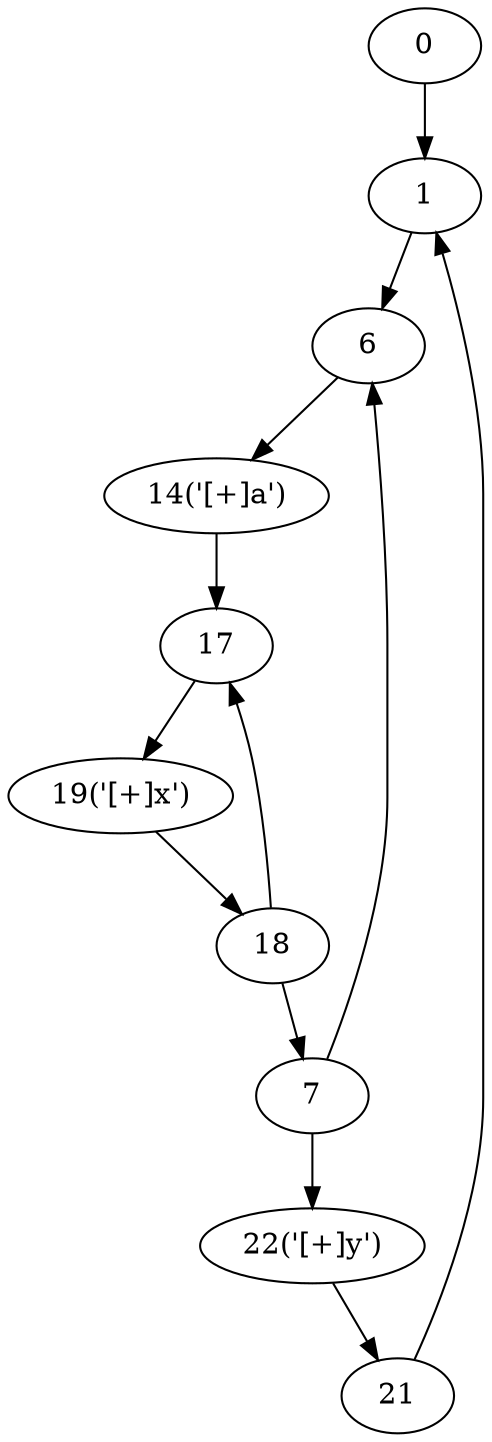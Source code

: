 digraph g {
	0 ;
	1 ;
	1 ;
	6 ;
	7 ;
	14 [label="14('[+]a')"];
	17 ;
	18 ;
	19 [label="19('[+]x')"];
	21 ;
	22 [label="22('[+]y')"];
	0->1;
	21->1;
	1->6;
	7->6;
	18->7;
	6->14;
	14->17;
	18->17;
	19->18;
	17->19;
	22->21;
	7->22;
}
